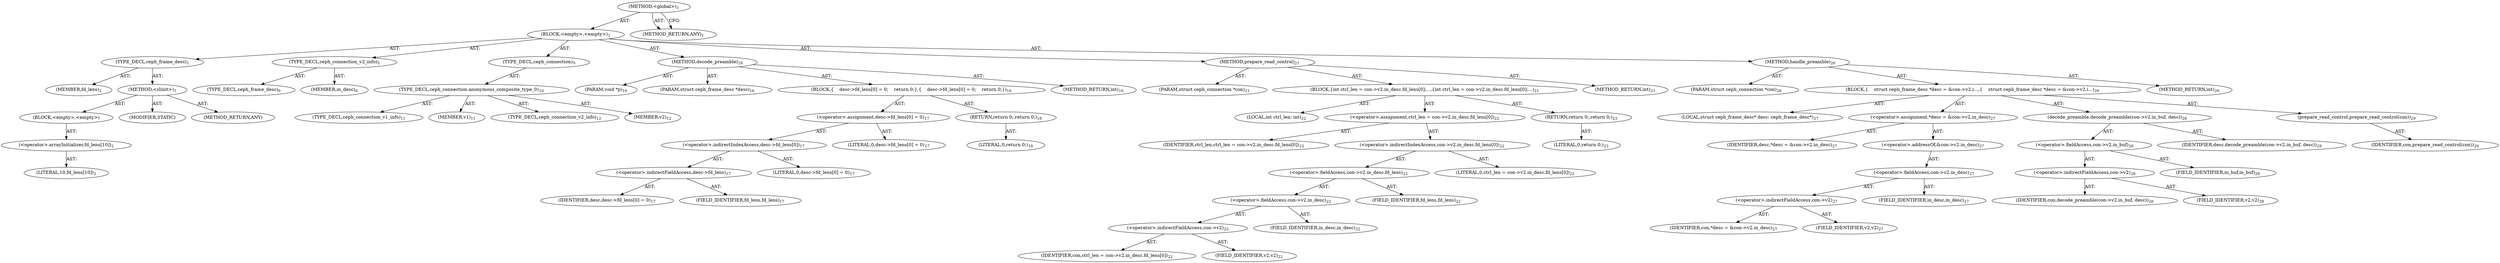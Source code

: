 digraph "&lt;global&gt;" {  
"6" [label = <(METHOD,&lt;global&gt;)<SUB>1</SUB>> ]
"7" [label = <(BLOCK,&lt;empty&gt;,&lt;empty&gt;)<SUB>1</SUB>> ]
"8" [label = <(TYPE_DECL,ceph_frame_desc)<SUB>1</SUB>> ]
"9" [label = <(MEMBER,fd_lens)<SUB>2</SUB>> ]
"10" [label = <(METHOD,&lt;clinit&gt;)<SUB>1</SUB>> ]
"11" [label = <(BLOCK,&lt;empty&gt;,&lt;empty&gt;)> ]
"12" [label = <(&lt;operator&gt;.arrayInitializer,fd_lens[10])<SUB>2</SUB>> ]
"13" [label = <(LITERAL,10,fd_lens[10])<SUB>2</SUB>> ]
"14" [label = <(MODIFIER,STATIC)> ]
"15" [label = <(METHOD_RETURN,ANY)> ]
"16" [label = <(TYPE_DECL,ceph_connection_v2_info)<SUB>5</SUB>> ]
"17" [label = <(TYPE_DECL,ceph_frame_desc)<SUB>6</SUB>> ]
"18" [label = <(MEMBER,in_desc)<SUB>6</SUB>> ]
"19" [label = <(TYPE_DECL,ceph_connection)<SUB>9</SUB>> ]
"20" [label = <(TYPE_DECL,ceph_connection.anonymous_composite_type_0)<SUB>10</SUB>> ]
"21" [label = <(TYPE_DECL,ceph_connection_v1_info)<SUB>11</SUB>> ]
"22" [label = <(MEMBER,v1)<SUB>11</SUB>> ]
"23" [label = <(TYPE_DECL,ceph_connection_v2_info)<SUB>12</SUB>> ]
"24" [label = <(MEMBER,v2)<SUB>12</SUB>> ]
"25" [label = <(METHOD,decode_preamble)<SUB>16</SUB>> ]
"26" [label = <(PARAM,void *p)<SUB>16</SUB>> ]
"27" [label = <(PARAM,struct ceph_frame_desc *desc)<SUB>16</SUB>> ]
"28" [label = <(BLOCK,{
    desc-&gt;fd_lens[0] = 0;
    return 0;
},{
    desc-&gt;fd_lens[0] = 0;
    return 0;
})<SUB>16</SUB>> ]
"29" [label = <(&lt;operator&gt;.assignment,desc-&gt;fd_lens[0] = 0)<SUB>17</SUB>> ]
"30" [label = <(&lt;operator&gt;.indirectIndexAccess,desc-&gt;fd_lens[0])<SUB>17</SUB>> ]
"31" [label = <(&lt;operator&gt;.indirectFieldAccess,desc-&gt;fd_lens)<SUB>17</SUB>> ]
"32" [label = <(IDENTIFIER,desc,desc-&gt;fd_lens[0] = 0)<SUB>17</SUB>> ]
"33" [label = <(FIELD_IDENTIFIER,fd_lens,fd_lens)<SUB>17</SUB>> ]
"34" [label = <(LITERAL,0,desc-&gt;fd_lens[0] = 0)<SUB>17</SUB>> ]
"35" [label = <(LITERAL,0,desc-&gt;fd_lens[0] = 0)<SUB>17</SUB>> ]
"36" [label = <(RETURN,return 0;,return 0;)<SUB>18</SUB>> ]
"37" [label = <(LITERAL,0,return 0;)<SUB>18</SUB>> ]
"38" [label = <(METHOD_RETURN,int)<SUB>16</SUB>> ]
"40" [label = <(METHOD,prepare_read_control)<SUB>21</SUB>> ]
"41" [label = <(PARAM,struct ceph_connection *con)<SUB>21</SUB>> ]
"42" [label = <(BLOCK,{
		int ctrl_len = con-&gt;v2.in_desc.fd_lens[0];
...,{
		int ctrl_len = con-&gt;v2.in_desc.fd_lens[0];
...)<SUB>21</SUB>> ]
"43" [label = <(LOCAL,int ctrl_len: int)<SUB>22</SUB>> ]
"44" [label = <(&lt;operator&gt;.assignment,ctrl_len = con-&gt;v2.in_desc.fd_lens[0])<SUB>22</SUB>> ]
"45" [label = <(IDENTIFIER,ctrl_len,ctrl_len = con-&gt;v2.in_desc.fd_lens[0])<SUB>22</SUB>> ]
"46" [label = <(&lt;operator&gt;.indirectIndexAccess,con-&gt;v2.in_desc.fd_lens[0])<SUB>22</SUB>> ]
"47" [label = <(&lt;operator&gt;.fieldAccess,con-&gt;v2.in_desc.fd_lens)<SUB>22</SUB>> ]
"48" [label = <(&lt;operator&gt;.fieldAccess,con-&gt;v2.in_desc)<SUB>22</SUB>> ]
"49" [label = <(&lt;operator&gt;.indirectFieldAccess,con-&gt;v2)<SUB>22</SUB>> ]
"50" [label = <(IDENTIFIER,con,ctrl_len = con-&gt;v2.in_desc.fd_lens[0])<SUB>22</SUB>> ]
"51" [label = <(FIELD_IDENTIFIER,v2,v2)<SUB>22</SUB>> ]
"52" [label = <(FIELD_IDENTIFIER,in_desc,in_desc)<SUB>22</SUB>> ]
"53" [label = <(FIELD_IDENTIFIER,fd_lens,fd_lens)<SUB>22</SUB>> ]
"54" [label = <(LITERAL,0,ctrl_len = con-&gt;v2.in_desc.fd_lens[0])<SUB>22</SUB>> ]
"55" [label = <(RETURN,return 0;,return 0;)<SUB>23</SUB>> ]
"56" [label = <(LITERAL,0,return 0;)<SUB>23</SUB>> ]
"57" [label = <(METHOD_RETURN,int)<SUB>21</SUB>> ]
"59" [label = <(METHOD,handle_preamble)<SUB>26</SUB>> ]
"60" [label = <(PARAM,struct ceph_connection *con)<SUB>26</SUB>> ]
"61" [label = <(BLOCK,{
    struct ceph_frame_desc *desc = &amp;con-&gt;v2.i...,{
    struct ceph_frame_desc *desc = &amp;con-&gt;v2.i...)<SUB>26</SUB>> ]
"62" [label = <(LOCAL,struct ceph_frame_desc* desc: ceph_frame_desc*)<SUB>27</SUB>> ]
"63" [label = <(&lt;operator&gt;.assignment,*desc = &amp;con-&gt;v2.in_desc)<SUB>27</SUB>> ]
"64" [label = <(IDENTIFIER,desc,*desc = &amp;con-&gt;v2.in_desc)<SUB>27</SUB>> ]
"65" [label = <(&lt;operator&gt;.addressOf,&amp;con-&gt;v2.in_desc)<SUB>27</SUB>> ]
"66" [label = <(&lt;operator&gt;.fieldAccess,con-&gt;v2.in_desc)<SUB>27</SUB>> ]
"67" [label = <(&lt;operator&gt;.indirectFieldAccess,con-&gt;v2)<SUB>27</SUB>> ]
"68" [label = <(IDENTIFIER,con,*desc = &amp;con-&gt;v2.in_desc)<SUB>27</SUB>> ]
"69" [label = <(FIELD_IDENTIFIER,v2,v2)<SUB>27</SUB>> ]
"70" [label = <(FIELD_IDENTIFIER,in_desc,in_desc)<SUB>27</SUB>> ]
"71" [label = <(decode_preamble,decode_preamble(con-&gt;v2.in_buf, desc))<SUB>28</SUB>> ]
"72" [label = <(&lt;operator&gt;.fieldAccess,con-&gt;v2.in_buf)<SUB>28</SUB>> ]
"73" [label = <(&lt;operator&gt;.indirectFieldAccess,con-&gt;v2)<SUB>28</SUB>> ]
"74" [label = <(IDENTIFIER,con,decode_preamble(con-&gt;v2.in_buf, desc))<SUB>28</SUB>> ]
"75" [label = <(FIELD_IDENTIFIER,v2,v2)<SUB>28</SUB>> ]
"76" [label = <(FIELD_IDENTIFIER,in_buf,in_buf)<SUB>28</SUB>> ]
"77" [label = <(IDENTIFIER,desc,decode_preamble(con-&gt;v2.in_buf, desc))<SUB>28</SUB>> ]
"78" [label = <(prepare_read_control,prepare_read_control(con))<SUB>29</SUB>> ]
"79" [label = <(IDENTIFIER,con,prepare_read_control(con))<SUB>29</SUB>> ]
"80" [label = <(METHOD_RETURN,int)<SUB>26</SUB>> ]
"82" [label = <(METHOD_RETURN,ANY)<SUB>1</SUB>> ]
  "6" -> "7"  [ label = "AST: "] 
  "6" -> "82"  [ label = "AST: "] 
  "7" -> "8"  [ label = "AST: "] 
  "7" -> "16"  [ label = "AST: "] 
  "7" -> "19"  [ label = "AST: "] 
  "7" -> "25"  [ label = "AST: "] 
  "7" -> "40"  [ label = "AST: "] 
  "7" -> "59"  [ label = "AST: "] 
  "8" -> "9"  [ label = "AST: "] 
  "8" -> "10"  [ label = "AST: "] 
  "10" -> "11"  [ label = "AST: "] 
  "10" -> "14"  [ label = "AST: "] 
  "10" -> "15"  [ label = "AST: "] 
  "11" -> "12"  [ label = "AST: "] 
  "12" -> "13"  [ label = "AST: "] 
  "16" -> "17"  [ label = "AST: "] 
  "16" -> "18"  [ label = "AST: "] 
  "19" -> "20"  [ label = "AST: "] 
  "20" -> "21"  [ label = "AST: "] 
  "20" -> "22"  [ label = "AST: "] 
  "20" -> "23"  [ label = "AST: "] 
  "20" -> "24"  [ label = "AST: "] 
  "25" -> "26"  [ label = "AST: "] 
  "25" -> "27"  [ label = "AST: "] 
  "25" -> "28"  [ label = "AST: "] 
  "25" -> "38"  [ label = "AST: "] 
  "28" -> "29"  [ label = "AST: "] 
  "28" -> "36"  [ label = "AST: "] 
  "29" -> "30"  [ label = "AST: "] 
  "29" -> "35"  [ label = "AST: "] 
  "30" -> "31"  [ label = "AST: "] 
  "30" -> "34"  [ label = "AST: "] 
  "31" -> "32"  [ label = "AST: "] 
  "31" -> "33"  [ label = "AST: "] 
  "36" -> "37"  [ label = "AST: "] 
  "40" -> "41"  [ label = "AST: "] 
  "40" -> "42"  [ label = "AST: "] 
  "40" -> "57"  [ label = "AST: "] 
  "42" -> "43"  [ label = "AST: "] 
  "42" -> "44"  [ label = "AST: "] 
  "42" -> "55"  [ label = "AST: "] 
  "44" -> "45"  [ label = "AST: "] 
  "44" -> "46"  [ label = "AST: "] 
  "46" -> "47"  [ label = "AST: "] 
  "46" -> "54"  [ label = "AST: "] 
  "47" -> "48"  [ label = "AST: "] 
  "47" -> "53"  [ label = "AST: "] 
  "48" -> "49"  [ label = "AST: "] 
  "48" -> "52"  [ label = "AST: "] 
  "49" -> "50"  [ label = "AST: "] 
  "49" -> "51"  [ label = "AST: "] 
  "55" -> "56"  [ label = "AST: "] 
  "59" -> "60"  [ label = "AST: "] 
  "59" -> "61"  [ label = "AST: "] 
  "59" -> "80"  [ label = "AST: "] 
  "61" -> "62"  [ label = "AST: "] 
  "61" -> "63"  [ label = "AST: "] 
  "61" -> "71"  [ label = "AST: "] 
  "61" -> "78"  [ label = "AST: "] 
  "63" -> "64"  [ label = "AST: "] 
  "63" -> "65"  [ label = "AST: "] 
  "65" -> "66"  [ label = "AST: "] 
  "66" -> "67"  [ label = "AST: "] 
  "66" -> "70"  [ label = "AST: "] 
  "67" -> "68"  [ label = "AST: "] 
  "67" -> "69"  [ label = "AST: "] 
  "71" -> "72"  [ label = "AST: "] 
  "71" -> "77"  [ label = "AST: "] 
  "72" -> "73"  [ label = "AST: "] 
  "72" -> "76"  [ label = "AST: "] 
  "73" -> "74"  [ label = "AST: "] 
  "73" -> "75"  [ label = "AST: "] 
  "78" -> "79"  [ label = "AST: "] 
  "6" -> "82"  [ label = "CFG: "] 
}
